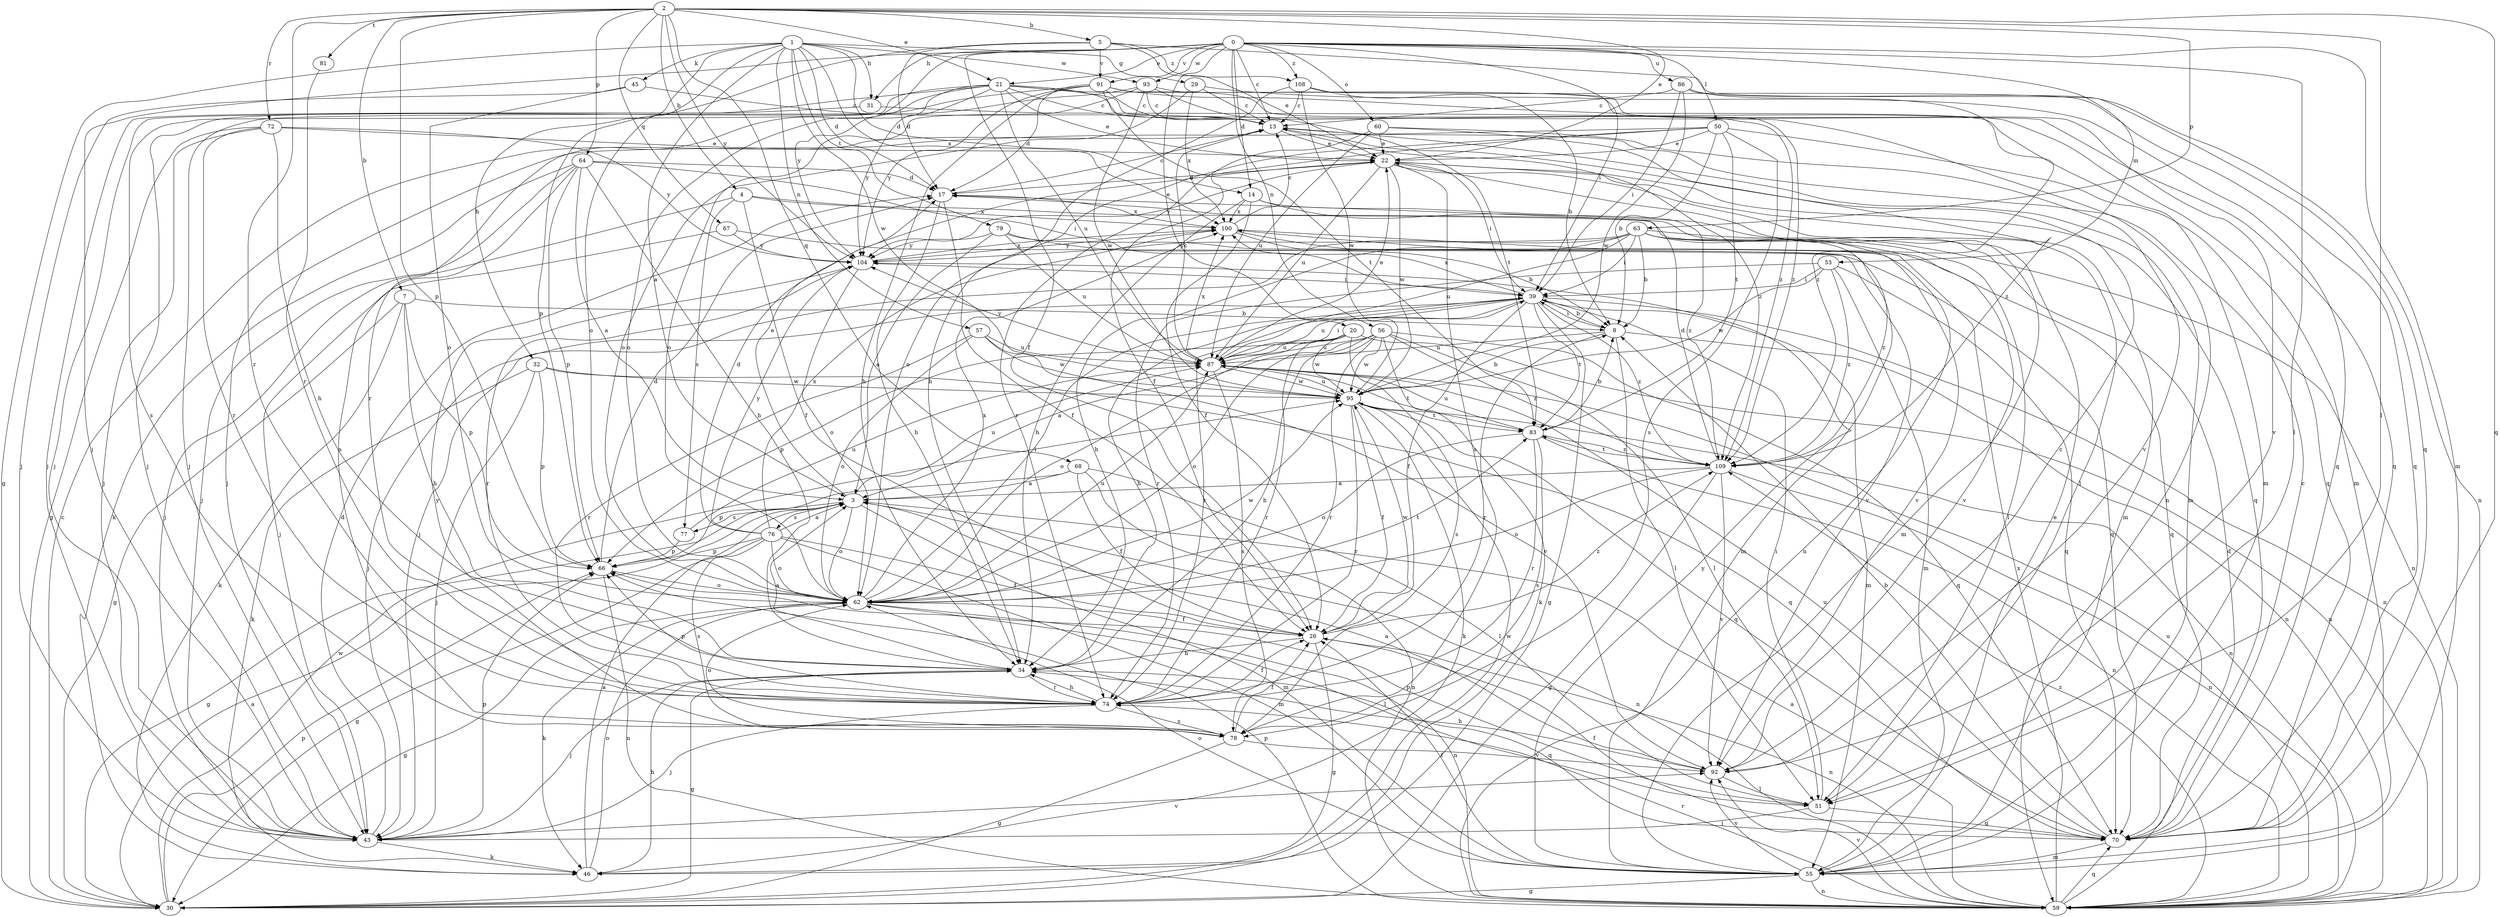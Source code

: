strict digraph  {
0;
1;
2;
3;
4;
5;
7;
8;
13;
14;
17;
20;
21;
22;
26;
29;
30;
31;
32;
34;
39;
43;
45;
46;
50;
51;
53;
55;
56;
57;
59;
60;
62;
63;
64;
66;
67;
68;
70;
72;
74;
76;
77;
78;
79;
81;
83;
86;
87;
91;
92;
93;
95;
100;
104;
108;
109;
0 -> 13  [label=c];
0 -> 14  [label=d];
0 -> 20  [label=e];
0 -> 21  [label=e];
0 -> 26  [label=f];
0 -> 31  [label=h];
0 -> 39  [label=i];
0 -> 43  [label=j];
0 -> 50  [label=l];
0 -> 51  [label=l];
0 -> 53  [label=m];
0 -> 55  [label=m];
0 -> 56  [label=n];
0 -> 60  [label=o];
0 -> 86  [label=u];
0 -> 91  [label=v];
0 -> 93  [label=w];
0 -> 104  [label=y];
0 -> 108  [label=z];
1 -> 3  [label=a];
1 -> 14  [label=d];
1 -> 17  [label=d];
1 -> 29  [label=g];
1 -> 30  [label=g];
1 -> 31  [label=h];
1 -> 32  [label=h];
1 -> 45  [label=k];
1 -> 57  [label=n];
1 -> 62  [label=o];
1 -> 79  [label=t];
1 -> 93  [label=w];
1 -> 95  [label=w];
1 -> 100  [label=x];
2 -> 4  [label=b];
2 -> 5  [label=b];
2 -> 7  [label=b];
2 -> 21  [label=e];
2 -> 22  [label=e];
2 -> 51  [label=l];
2 -> 63  [label=p];
2 -> 64  [label=p];
2 -> 66  [label=p];
2 -> 67  [label=q];
2 -> 68  [label=q];
2 -> 70  [label=q];
2 -> 72  [label=r];
2 -> 74  [label=r];
2 -> 81  [label=t];
2 -> 104  [label=y];
3 -> 22  [label=e];
3 -> 30  [label=g];
3 -> 55  [label=m];
3 -> 59  [label=n];
3 -> 62  [label=o];
3 -> 76  [label=s];
3 -> 77  [label=s];
3 -> 87  [label=u];
4 -> 26  [label=f];
4 -> 43  [label=j];
4 -> 59  [label=n];
4 -> 77  [label=s];
4 -> 100  [label=x];
5 -> 17  [label=d];
5 -> 22  [label=e];
5 -> 66  [label=p];
5 -> 70  [label=q];
5 -> 91  [label=v];
5 -> 108  [label=z];
7 -> 8  [label=b];
7 -> 30  [label=g];
7 -> 34  [label=h];
7 -> 46  [label=k];
7 -> 66  [label=p];
8 -> 39  [label=i];
8 -> 51  [label=l];
8 -> 59  [label=n];
8 -> 74  [label=r];
8 -> 87  [label=u];
13 -> 22  [label=e];
13 -> 55  [label=m];
13 -> 109  [label=z];
14 -> 26  [label=f];
14 -> 34  [label=h];
14 -> 55  [label=m];
14 -> 100  [label=x];
14 -> 109  [label=z];
17 -> 13  [label=c];
17 -> 26  [label=f];
17 -> 34  [label=h];
17 -> 100  [label=x];
20 -> 59  [label=n];
20 -> 62  [label=o];
20 -> 66  [label=p];
20 -> 74  [label=r];
20 -> 78  [label=s];
20 -> 87  [label=u];
20 -> 95  [label=w];
21 -> 13  [label=c];
21 -> 22  [label=e];
21 -> 43  [label=j];
21 -> 55  [label=m];
21 -> 59  [label=n];
21 -> 62  [label=o];
21 -> 74  [label=r];
21 -> 78  [label=s];
21 -> 87  [label=u];
21 -> 104  [label=y];
21 -> 109  [label=z];
22 -> 17  [label=d];
22 -> 39  [label=i];
22 -> 51  [label=l];
22 -> 55  [label=m];
22 -> 70  [label=q];
22 -> 78  [label=s];
22 -> 87  [label=u];
22 -> 95  [label=w];
22 -> 104  [label=y];
26 -> 30  [label=g];
26 -> 34  [label=h];
26 -> 59  [label=n];
26 -> 95  [label=w];
26 -> 109  [label=z];
29 -> 13  [label=c];
29 -> 62  [label=o];
29 -> 70  [label=q];
29 -> 100  [label=x];
30 -> 3  [label=a];
30 -> 13  [label=c];
30 -> 66  [label=p];
30 -> 95  [label=w];
31 -> 43  [label=j];
31 -> 109  [label=z];
32 -> 43  [label=j];
32 -> 46  [label=k];
32 -> 66  [label=p];
32 -> 70  [label=q];
32 -> 95  [label=w];
34 -> 3  [label=a];
34 -> 30  [label=g];
34 -> 43  [label=j];
34 -> 70  [label=q];
34 -> 74  [label=r];
39 -> 8  [label=b];
39 -> 26  [label=f];
39 -> 30  [label=g];
39 -> 34  [label=h];
39 -> 43  [label=j];
39 -> 55  [label=m];
39 -> 59  [label=n];
39 -> 74  [label=r];
39 -> 83  [label=t];
39 -> 87  [label=u];
39 -> 100  [label=x];
39 -> 109  [label=z];
43 -> 17  [label=d];
43 -> 46  [label=k];
43 -> 66  [label=p];
43 -> 92  [label=v];
45 -> 13  [label=c];
45 -> 43  [label=j];
45 -> 62  [label=o];
46 -> 3  [label=a];
46 -> 34  [label=h];
46 -> 62  [label=o];
46 -> 95  [label=w];
50 -> 8  [label=b];
50 -> 22  [label=e];
50 -> 26  [label=f];
50 -> 43  [label=j];
50 -> 62  [label=o];
50 -> 70  [label=q];
50 -> 78  [label=s];
50 -> 83  [label=t];
51 -> 39  [label=i];
51 -> 43  [label=j];
51 -> 66  [label=p];
51 -> 70  [label=q];
53 -> 39  [label=i];
53 -> 55  [label=m];
53 -> 70  [label=q];
53 -> 74  [label=r];
53 -> 95  [label=w];
53 -> 109  [label=z];
55 -> 22  [label=e];
55 -> 26  [label=f];
55 -> 30  [label=g];
55 -> 59  [label=n];
55 -> 62  [label=o];
55 -> 92  [label=v];
55 -> 104  [label=y];
56 -> 3  [label=a];
56 -> 34  [label=h];
56 -> 46  [label=k];
56 -> 51  [label=l];
56 -> 62  [label=o];
56 -> 70  [label=q];
56 -> 74  [label=r];
56 -> 87  [label=u];
56 -> 95  [label=w];
56 -> 109  [label=z];
57 -> 62  [label=o];
57 -> 74  [label=r];
57 -> 87  [label=u];
57 -> 92  [label=v];
57 -> 95  [label=w];
59 -> 3  [label=a];
59 -> 17  [label=d];
59 -> 66  [label=p];
59 -> 70  [label=q];
59 -> 74  [label=r];
59 -> 87  [label=u];
59 -> 92  [label=v];
59 -> 100  [label=x];
59 -> 109  [label=z];
60 -> 22  [label=e];
60 -> 74  [label=r];
60 -> 87  [label=u];
60 -> 92  [label=v];
60 -> 109  [label=z];
62 -> 26  [label=f];
62 -> 30  [label=g];
62 -> 39  [label=i];
62 -> 46  [label=k];
62 -> 51  [label=l];
62 -> 59  [label=n];
62 -> 83  [label=t];
62 -> 87  [label=u];
62 -> 95  [label=w];
62 -> 100  [label=x];
63 -> 8  [label=b];
63 -> 34  [label=h];
63 -> 39  [label=i];
63 -> 43  [label=j];
63 -> 51  [label=l];
63 -> 59  [label=n];
63 -> 87  [label=u];
63 -> 92  [label=v];
63 -> 104  [label=y];
63 -> 109  [label=z];
64 -> 3  [label=a];
64 -> 17  [label=d];
64 -> 34  [label=h];
64 -> 39  [label=i];
64 -> 43  [label=j];
64 -> 46  [label=k];
64 -> 66  [label=p];
64 -> 78  [label=s];
66 -> 17  [label=d];
66 -> 59  [label=n];
66 -> 62  [label=o];
67 -> 43  [label=j];
67 -> 70  [label=q];
67 -> 104  [label=y];
68 -> 3  [label=a];
68 -> 26  [label=f];
68 -> 51  [label=l];
68 -> 59  [label=n];
68 -> 66  [label=p];
70 -> 8  [label=b];
70 -> 13  [label=c];
70 -> 26  [label=f];
70 -> 55  [label=m];
70 -> 87  [label=u];
72 -> 22  [label=e];
72 -> 30  [label=g];
72 -> 34  [label=h];
72 -> 43  [label=j];
72 -> 74  [label=r];
72 -> 104  [label=y];
74 -> 26  [label=f];
74 -> 34  [label=h];
74 -> 43  [label=j];
74 -> 66  [label=p];
74 -> 78  [label=s];
76 -> 3  [label=a];
76 -> 17  [label=d];
76 -> 26  [label=f];
76 -> 30  [label=g];
76 -> 55  [label=m];
76 -> 62  [label=o];
76 -> 66  [label=p];
76 -> 78  [label=s];
76 -> 100  [label=x];
76 -> 104  [label=y];
77 -> 66  [label=p];
77 -> 87  [label=u];
78 -> 26  [label=f];
78 -> 30  [label=g];
78 -> 62  [label=o];
78 -> 92  [label=v];
78 -> 104  [label=y];
79 -> 3  [label=a];
79 -> 8  [label=b];
79 -> 87  [label=u];
79 -> 92  [label=v];
79 -> 104  [label=y];
81 -> 74  [label=r];
83 -> 8  [label=b];
83 -> 59  [label=n];
83 -> 62  [label=o];
83 -> 74  [label=r];
83 -> 78  [label=s];
83 -> 87  [label=u];
83 -> 109  [label=z];
86 -> 13  [label=c];
86 -> 39  [label=i];
86 -> 59  [label=n];
86 -> 95  [label=w];
86 -> 109  [label=z];
87 -> 13  [label=c];
87 -> 22  [label=e];
87 -> 39  [label=i];
87 -> 78  [label=s];
87 -> 83  [label=t];
87 -> 95  [label=w];
87 -> 100  [label=x];
87 -> 104  [label=y];
91 -> 13  [label=c];
91 -> 17  [label=d];
91 -> 34  [label=h];
91 -> 43  [label=j];
91 -> 55  [label=m];
91 -> 70  [label=q];
91 -> 83  [label=t];
91 -> 104  [label=y];
92 -> 3  [label=a];
92 -> 13  [label=c];
92 -> 34  [label=h];
92 -> 51  [label=l];
93 -> 13  [label=c];
93 -> 43  [label=j];
93 -> 62  [label=o];
93 -> 83  [label=t];
93 -> 92  [label=v];
93 -> 95  [label=w];
95 -> 8  [label=b];
95 -> 26  [label=f];
95 -> 46  [label=k];
95 -> 59  [label=n];
95 -> 70  [label=q];
95 -> 74  [label=r];
95 -> 83  [label=t];
95 -> 87  [label=u];
100 -> 13  [label=c];
100 -> 55  [label=m];
100 -> 70  [label=q];
100 -> 92  [label=v];
100 -> 104  [label=y];
104 -> 39  [label=i];
104 -> 62  [label=o];
104 -> 74  [label=r];
104 -> 100  [label=x];
108 -> 8  [label=b];
108 -> 13  [label=c];
108 -> 34  [label=h];
108 -> 70  [label=q];
108 -> 95  [label=w];
109 -> 3  [label=a];
109 -> 17  [label=d];
109 -> 30  [label=g];
109 -> 59  [label=n];
109 -> 62  [label=o];
109 -> 83  [label=t];
109 -> 92  [label=v];
}
